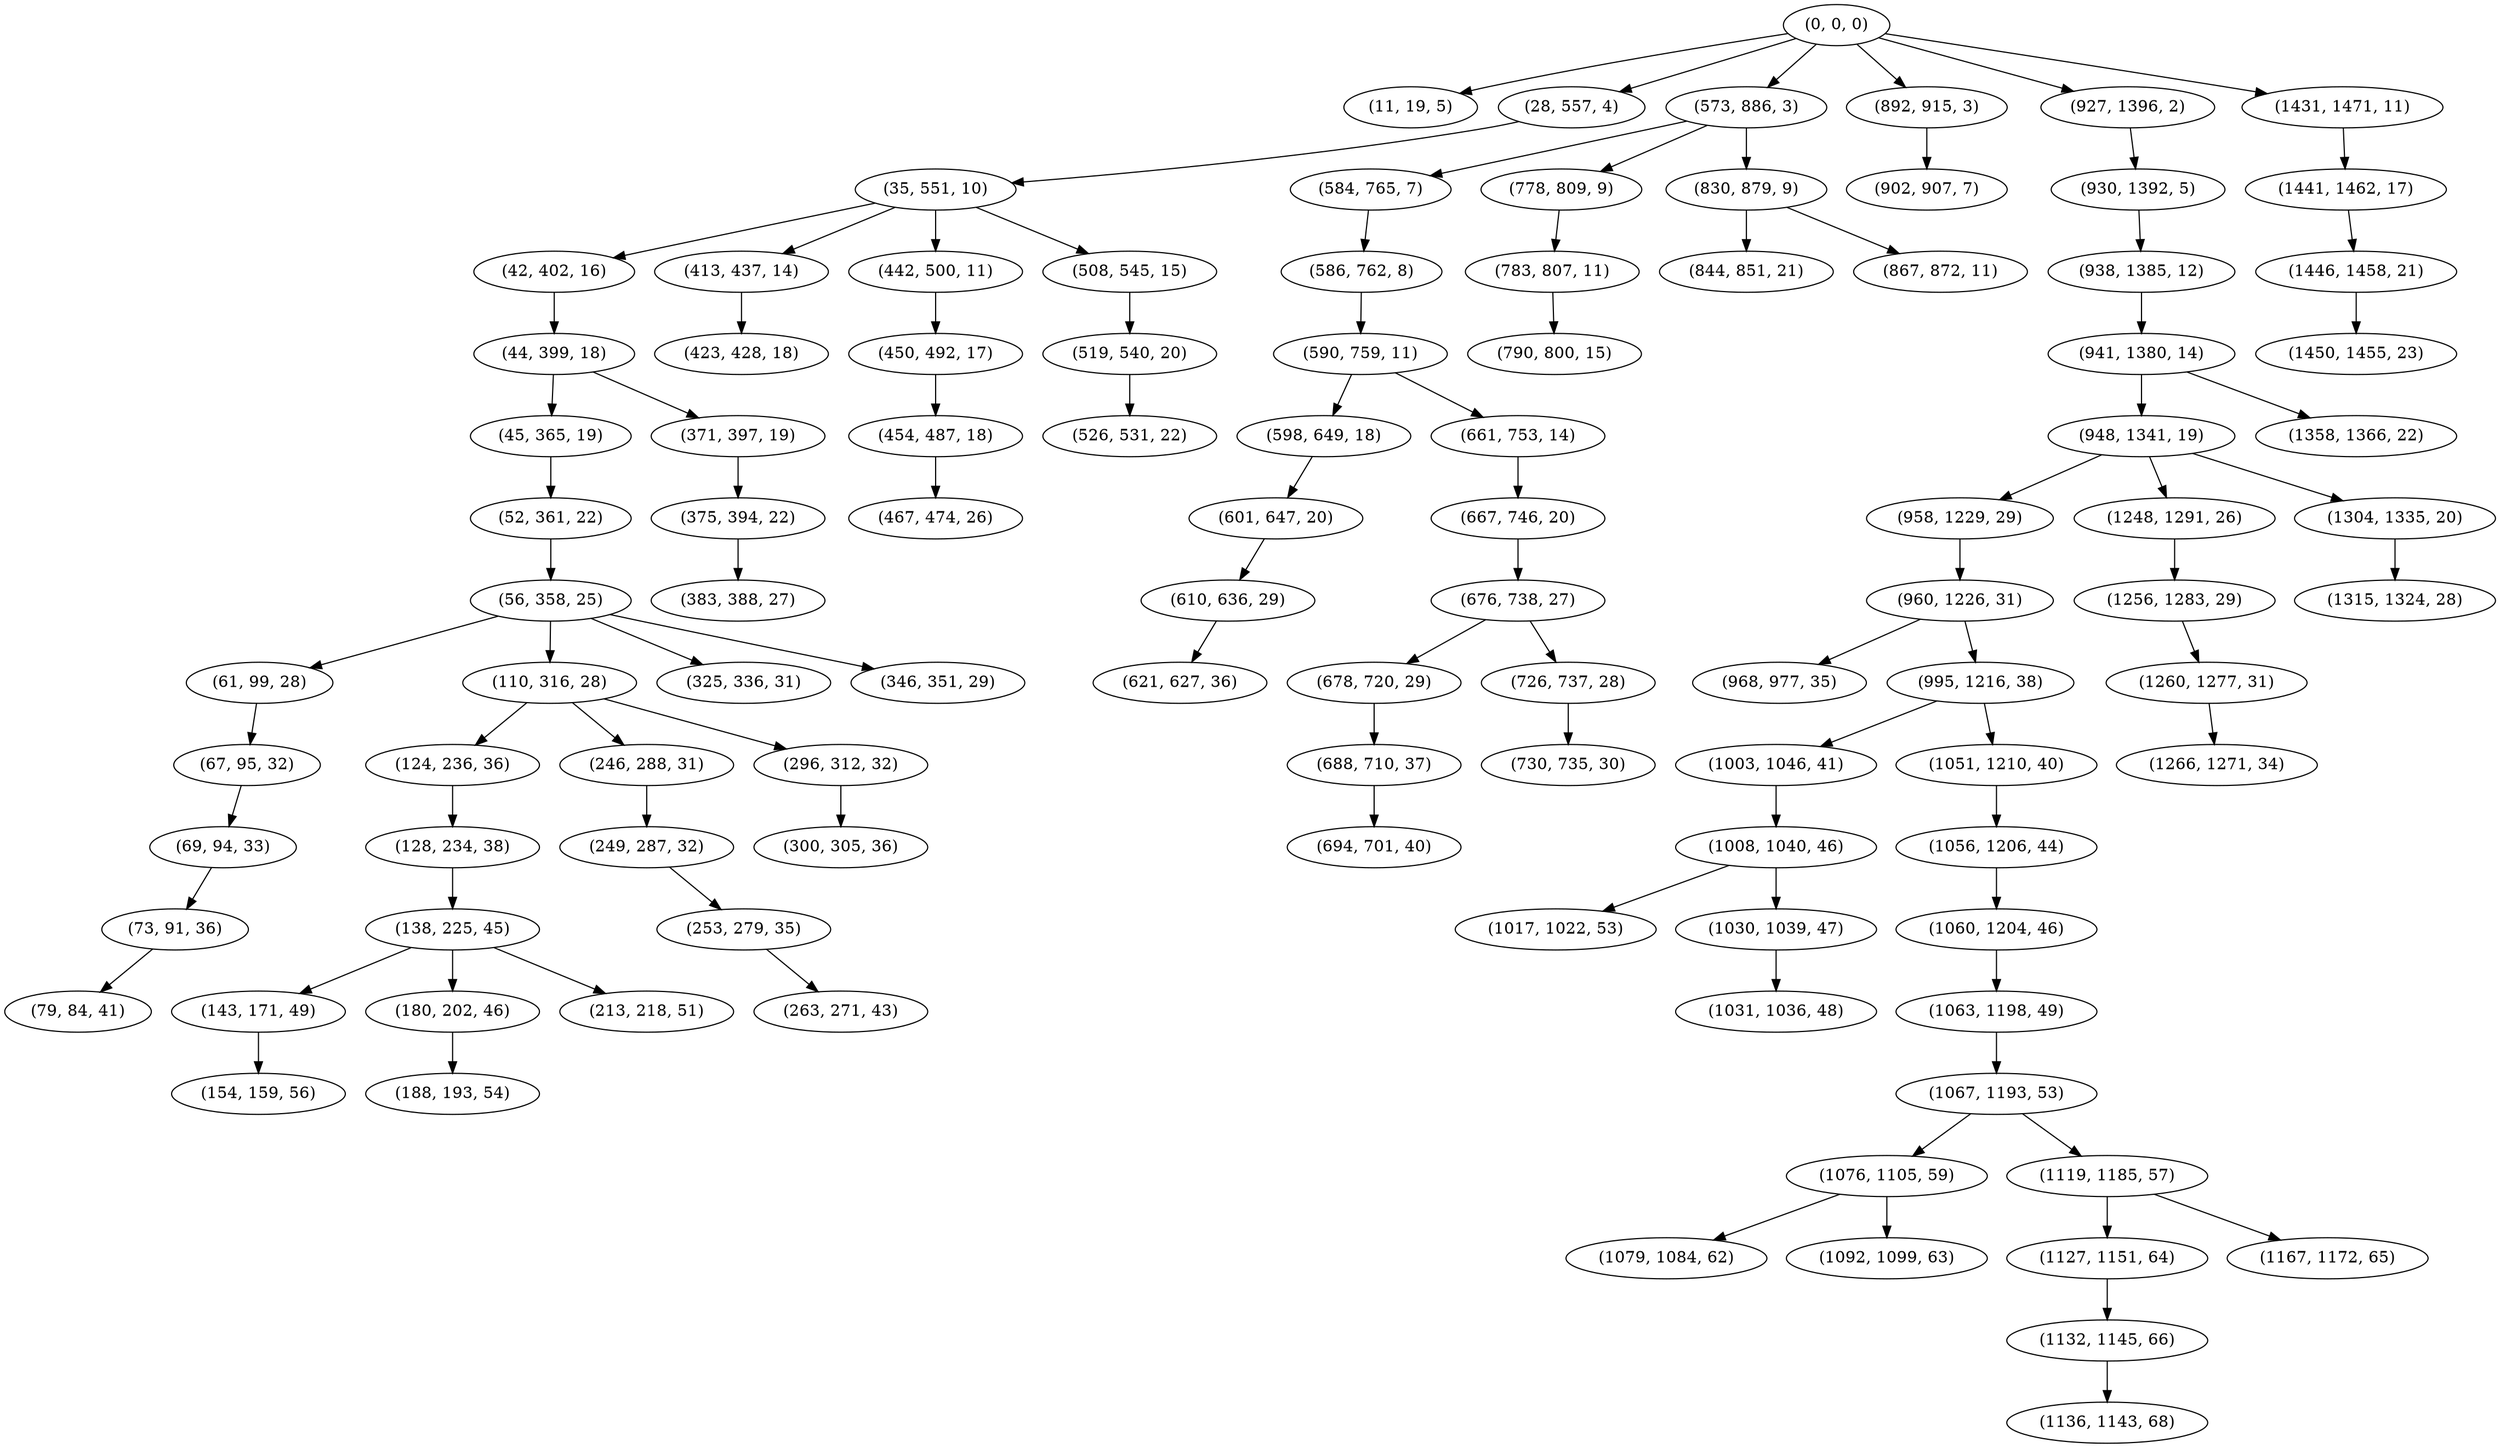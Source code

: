 digraph tree {
    "(0, 0, 0)";
    "(11, 19, 5)";
    "(28, 557, 4)";
    "(35, 551, 10)";
    "(42, 402, 16)";
    "(44, 399, 18)";
    "(45, 365, 19)";
    "(52, 361, 22)";
    "(56, 358, 25)";
    "(61, 99, 28)";
    "(67, 95, 32)";
    "(69, 94, 33)";
    "(73, 91, 36)";
    "(79, 84, 41)";
    "(110, 316, 28)";
    "(124, 236, 36)";
    "(128, 234, 38)";
    "(138, 225, 45)";
    "(143, 171, 49)";
    "(154, 159, 56)";
    "(180, 202, 46)";
    "(188, 193, 54)";
    "(213, 218, 51)";
    "(246, 288, 31)";
    "(249, 287, 32)";
    "(253, 279, 35)";
    "(263, 271, 43)";
    "(296, 312, 32)";
    "(300, 305, 36)";
    "(325, 336, 31)";
    "(346, 351, 29)";
    "(371, 397, 19)";
    "(375, 394, 22)";
    "(383, 388, 27)";
    "(413, 437, 14)";
    "(423, 428, 18)";
    "(442, 500, 11)";
    "(450, 492, 17)";
    "(454, 487, 18)";
    "(467, 474, 26)";
    "(508, 545, 15)";
    "(519, 540, 20)";
    "(526, 531, 22)";
    "(573, 886, 3)";
    "(584, 765, 7)";
    "(586, 762, 8)";
    "(590, 759, 11)";
    "(598, 649, 18)";
    "(601, 647, 20)";
    "(610, 636, 29)";
    "(621, 627, 36)";
    "(661, 753, 14)";
    "(667, 746, 20)";
    "(676, 738, 27)";
    "(678, 720, 29)";
    "(688, 710, 37)";
    "(694, 701, 40)";
    "(726, 737, 28)";
    "(730, 735, 30)";
    "(778, 809, 9)";
    "(783, 807, 11)";
    "(790, 800, 15)";
    "(830, 879, 9)";
    "(844, 851, 21)";
    "(867, 872, 11)";
    "(892, 915, 3)";
    "(902, 907, 7)";
    "(927, 1396, 2)";
    "(930, 1392, 5)";
    "(938, 1385, 12)";
    "(941, 1380, 14)";
    "(948, 1341, 19)";
    "(958, 1229, 29)";
    "(960, 1226, 31)";
    "(968, 977, 35)";
    "(995, 1216, 38)";
    "(1003, 1046, 41)";
    "(1008, 1040, 46)";
    "(1017, 1022, 53)";
    "(1030, 1039, 47)";
    "(1031, 1036, 48)";
    "(1051, 1210, 40)";
    "(1056, 1206, 44)";
    "(1060, 1204, 46)";
    "(1063, 1198, 49)";
    "(1067, 1193, 53)";
    "(1076, 1105, 59)";
    "(1079, 1084, 62)";
    "(1092, 1099, 63)";
    "(1119, 1185, 57)";
    "(1127, 1151, 64)";
    "(1132, 1145, 66)";
    "(1136, 1143, 68)";
    "(1167, 1172, 65)";
    "(1248, 1291, 26)";
    "(1256, 1283, 29)";
    "(1260, 1277, 31)";
    "(1266, 1271, 34)";
    "(1304, 1335, 20)";
    "(1315, 1324, 28)";
    "(1358, 1366, 22)";
    "(1431, 1471, 11)";
    "(1441, 1462, 17)";
    "(1446, 1458, 21)";
    "(1450, 1455, 23)";
    "(0, 0, 0)" -> "(11, 19, 5)";
    "(0, 0, 0)" -> "(28, 557, 4)";
    "(0, 0, 0)" -> "(573, 886, 3)";
    "(0, 0, 0)" -> "(892, 915, 3)";
    "(0, 0, 0)" -> "(927, 1396, 2)";
    "(0, 0, 0)" -> "(1431, 1471, 11)";
    "(28, 557, 4)" -> "(35, 551, 10)";
    "(35, 551, 10)" -> "(42, 402, 16)";
    "(35, 551, 10)" -> "(413, 437, 14)";
    "(35, 551, 10)" -> "(442, 500, 11)";
    "(35, 551, 10)" -> "(508, 545, 15)";
    "(42, 402, 16)" -> "(44, 399, 18)";
    "(44, 399, 18)" -> "(45, 365, 19)";
    "(44, 399, 18)" -> "(371, 397, 19)";
    "(45, 365, 19)" -> "(52, 361, 22)";
    "(52, 361, 22)" -> "(56, 358, 25)";
    "(56, 358, 25)" -> "(61, 99, 28)";
    "(56, 358, 25)" -> "(110, 316, 28)";
    "(56, 358, 25)" -> "(325, 336, 31)";
    "(56, 358, 25)" -> "(346, 351, 29)";
    "(61, 99, 28)" -> "(67, 95, 32)";
    "(67, 95, 32)" -> "(69, 94, 33)";
    "(69, 94, 33)" -> "(73, 91, 36)";
    "(73, 91, 36)" -> "(79, 84, 41)";
    "(110, 316, 28)" -> "(124, 236, 36)";
    "(110, 316, 28)" -> "(246, 288, 31)";
    "(110, 316, 28)" -> "(296, 312, 32)";
    "(124, 236, 36)" -> "(128, 234, 38)";
    "(128, 234, 38)" -> "(138, 225, 45)";
    "(138, 225, 45)" -> "(143, 171, 49)";
    "(138, 225, 45)" -> "(180, 202, 46)";
    "(138, 225, 45)" -> "(213, 218, 51)";
    "(143, 171, 49)" -> "(154, 159, 56)";
    "(180, 202, 46)" -> "(188, 193, 54)";
    "(246, 288, 31)" -> "(249, 287, 32)";
    "(249, 287, 32)" -> "(253, 279, 35)";
    "(253, 279, 35)" -> "(263, 271, 43)";
    "(296, 312, 32)" -> "(300, 305, 36)";
    "(371, 397, 19)" -> "(375, 394, 22)";
    "(375, 394, 22)" -> "(383, 388, 27)";
    "(413, 437, 14)" -> "(423, 428, 18)";
    "(442, 500, 11)" -> "(450, 492, 17)";
    "(450, 492, 17)" -> "(454, 487, 18)";
    "(454, 487, 18)" -> "(467, 474, 26)";
    "(508, 545, 15)" -> "(519, 540, 20)";
    "(519, 540, 20)" -> "(526, 531, 22)";
    "(573, 886, 3)" -> "(584, 765, 7)";
    "(573, 886, 3)" -> "(778, 809, 9)";
    "(573, 886, 3)" -> "(830, 879, 9)";
    "(584, 765, 7)" -> "(586, 762, 8)";
    "(586, 762, 8)" -> "(590, 759, 11)";
    "(590, 759, 11)" -> "(598, 649, 18)";
    "(590, 759, 11)" -> "(661, 753, 14)";
    "(598, 649, 18)" -> "(601, 647, 20)";
    "(601, 647, 20)" -> "(610, 636, 29)";
    "(610, 636, 29)" -> "(621, 627, 36)";
    "(661, 753, 14)" -> "(667, 746, 20)";
    "(667, 746, 20)" -> "(676, 738, 27)";
    "(676, 738, 27)" -> "(678, 720, 29)";
    "(676, 738, 27)" -> "(726, 737, 28)";
    "(678, 720, 29)" -> "(688, 710, 37)";
    "(688, 710, 37)" -> "(694, 701, 40)";
    "(726, 737, 28)" -> "(730, 735, 30)";
    "(778, 809, 9)" -> "(783, 807, 11)";
    "(783, 807, 11)" -> "(790, 800, 15)";
    "(830, 879, 9)" -> "(844, 851, 21)";
    "(830, 879, 9)" -> "(867, 872, 11)";
    "(892, 915, 3)" -> "(902, 907, 7)";
    "(927, 1396, 2)" -> "(930, 1392, 5)";
    "(930, 1392, 5)" -> "(938, 1385, 12)";
    "(938, 1385, 12)" -> "(941, 1380, 14)";
    "(941, 1380, 14)" -> "(948, 1341, 19)";
    "(941, 1380, 14)" -> "(1358, 1366, 22)";
    "(948, 1341, 19)" -> "(958, 1229, 29)";
    "(948, 1341, 19)" -> "(1248, 1291, 26)";
    "(948, 1341, 19)" -> "(1304, 1335, 20)";
    "(958, 1229, 29)" -> "(960, 1226, 31)";
    "(960, 1226, 31)" -> "(968, 977, 35)";
    "(960, 1226, 31)" -> "(995, 1216, 38)";
    "(995, 1216, 38)" -> "(1003, 1046, 41)";
    "(995, 1216, 38)" -> "(1051, 1210, 40)";
    "(1003, 1046, 41)" -> "(1008, 1040, 46)";
    "(1008, 1040, 46)" -> "(1017, 1022, 53)";
    "(1008, 1040, 46)" -> "(1030, 1039, 47)";
    "(1030, 1039, 47)" -> "(1031, 1036, 48)";
    "(1051, 1210, 40)" -> "(1056, 1206, 44)";
    "(1056, 1206, 44)" -> "(1060, 1204, 46)";
    "(1060, 1204, 46)" -> "(1063, 1198, 49)";
    "(1063, 1198, 49)" -> "(1067, 1193, 53)";
    "(1067, 1193, 53)" -> "(1076, 1105, 59)";
    "(1067, 1193, 53)" -> "(1119, 1185, 57)";
    "(1076, 1105, 59)" -> "(1079, 1084, 62)";
    "(1076, 1105, 59)" -> "(1092, 1099, 63)";
    "(1119, 1185, 57)" -> "(1127, 1151, 64)";
    "(1119, 1185, 57)" -> "(1167, 1172, 65)";
    "(1127, 1151, 64)" -> "(1132, 1145, 66)";
    "(1132, 1145, 66)" -> "(1136, 1143, 68)";
    "(1248, 1291, 26)" -> "(1256, 1283, 29)";
    "(1256, 1283, 29)" -> "(1260, 1277, 31)";
    "(1260, 1277, 31)" -> "(1266, 1271, 34)";
    "(1304, 1335, 20)" -> "(1315, 1324, 28)";
    "(1431, 1471, 11)" -> "(1441, 1462, 17)";
    "(1441, 1462, 17)" -> "(1446, 1458, 21)";
    "(1446, 1458, 21)" -> "(1450, 1455, 23)";
}
